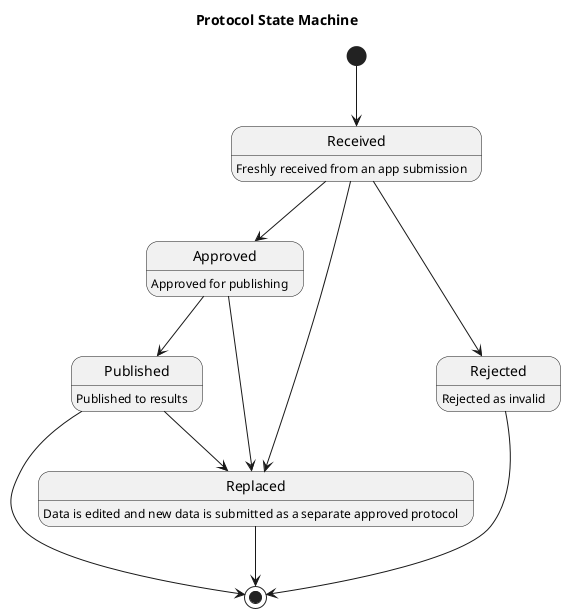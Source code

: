 @startuml Protocol State Machine

title Protocol State Machine

[*] --> Received
Received --> Approved
Received --> Rejected
Received --> Replaced
Approved --> Replaced
Approved --> Published
Published --> Replaced
Published --> [*]
Replaced --> [*]
Rejected --> [*]

Received: Freshly received from an app submission
Rejected: Rejected as invalid
Replaced: Data is edited and new data is submitted as a separate approved protocol
Approved: Approved for publishing
Published: Published to results

@enduml
